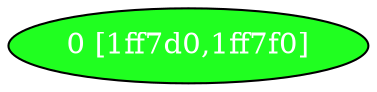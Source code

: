 diGraph libnss3{
	libnss3_0  [style=filled fillcolor="#20FF20" fontcolor="#ffffff" shape=oval label="0 [1ff7d0,1ff7f0]"]


}